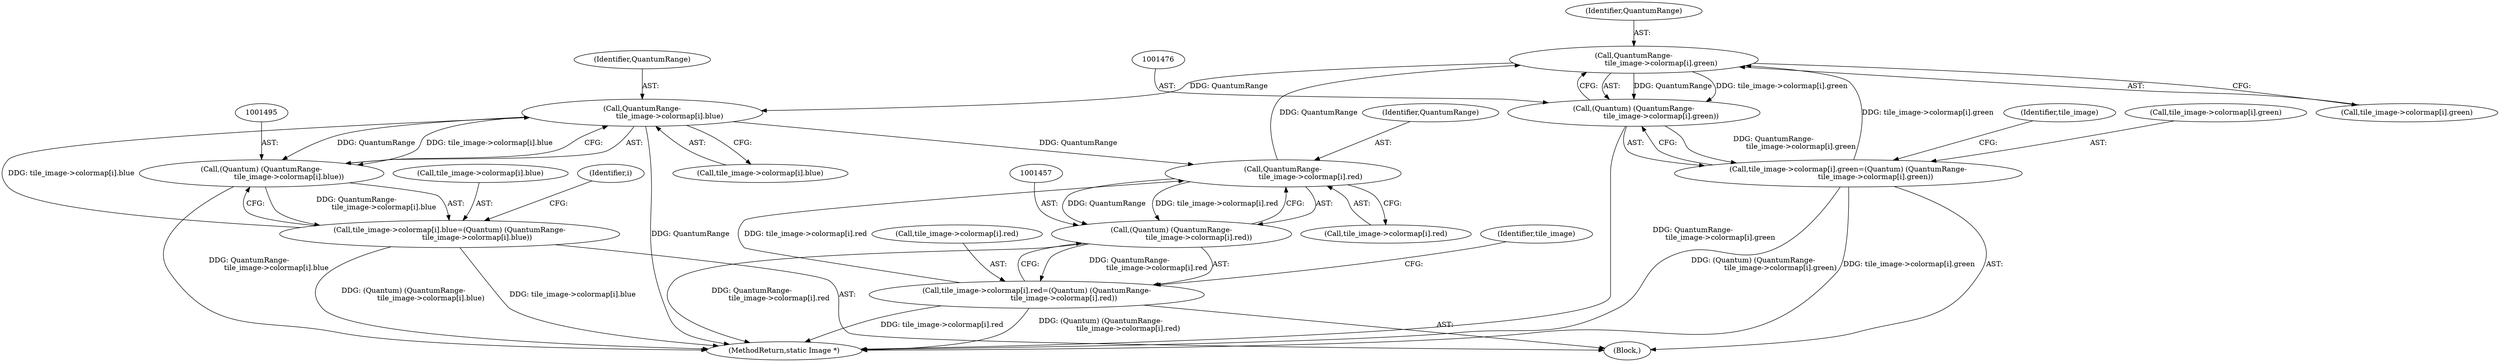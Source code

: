 digraph "0_ImageMagick_afa878a689870c28b6994ecf3bb8dbfb2b76d135@array" {
"1001477" [label="(Call,QuantumRange-\n                        tile_image->colormap[i].green)"];
"1001458" [label="(Call,QuantumRange-\n                        tile_image->colormap[i].red)"];
"1001496" [label="(Call,QuantumRange-\n                        tile_image->colormap[i].blue)"];
"1001477" [label="(Call,QuantumRange-\n                        tile_image->colormap[i].green)"];
"1001467" [label="(Call,tile_image->colormap[i].green=(Quantum) (QuantumRange-\n                        tile_image->colormap[i].green))"];
"1001475" [label="(Call,(Quantum) (QuantumRange-\n                        tile_image->colormap[i].green))"];
"1001486" [label="(Call,tile_image->colormap[i].blue=(Quantum) (QuantumRange-\n                        tile_image->colormap[i].blue))"];
"1001494" [label="(Call,(Quantum) (QuantumRange-\n                        tile_image->colormap[i].blue))"];
"1001448" [label="(Call,tile_image->colormap[i].red=(Quantum) (QuantumRange-\n                        tile_image->colormap[i].red))"];
"1001456" [label="(Call,(Quantum) (QuantumRange-\n                        tile_image->colormap[i].red))"];
"1001447" [label="(Block,)"];
"1001490" [label="(Identifier,tile_image)"];
"1001496" [label="(Call,QuantumRange-\n                        tile_image->colormap[i].blue)"];
"1001478" [label="(Identifier,QuantumRange)"];
"1001486" [label="(Call,tile_image->colormap[i].blue=(Quantum) (QuantumRange-\n                        tile_image->colormap[i].blue))"];
"1001448" [label="(Call,tile_image->colormap[i].red=(Quantum) (QuantumRange-\n                        tile_image->colormap[i].red))"];
"1001458" [label="(Call,QuantumRange-\n                        tile_image->colormap[i].red)"];
"1001449" [label="(Call,tile_image->colormap[i].red)"];
"1002647" [label="(MethodReturn,static Image *)"];
"1001459" [label="(Identifier,QuantumRange)"];
"1001456" [label="(Call,(Quantum) (QuantumRange-\n                        tile_image->colormap[i].red))"];
"1001475" [label="(Call,(Quantum) (QuantumRange-\n                        tile_image->colormap[i].green))"];
"1001494" [label="(Call,(Quantum) (QuantumRange-\n                        tile_image->colormap[i].blue))"];
"1001479" [label="(Call,tile_image->colormap[i].green)"];
"1001487" [label="(Call,tile_image->colormap[i].blue)"];
"1001446" [label="(Identifier,i)"];
"1001497" [label="(Identifier,QuantumRange)"];
"1001477" [label="(Call,QuantumRange-\n                        tile_image->colormap[i].green)"];
"1001467" [label="(Call,tile_image->colormap[i].green=(Quantum) (QuantumRange-\n                        tile_image->colormap[i].green))"];
"1001498" [label="(Call,tile_image->colormap[i].blue)"];
"1001471" [label="(Identifier,tile_image)"];
"1001460" [label="(Call,tile_image->colormap[i].red)"];
"1001468" [label="(Call,tile_image->colormap[i].green)"];
"1001477" -> "1001475"  [label="AST: "];
"1001477" -> "1001479"  [label="CFG: "];
"1001478" -> "1001477"  [label="AST: "];
"1001479" -> "1001477"  [label="AST: "];
"1001475" -> "1001477"  [label="CFG: "];
"1001477" -> "1001475"  [label="DDG: QuantumRange"];
"1001477" -> "1001475"  [label="DDG: tile_image->colormap[i].green"];
"1001458" -> "1001477"  [label="DDG: QuantumRange"];
"1001467" -> "1001477"  [label="DDG: tile_image->colormap[i].green"];
"1001477" -> "1001496"  [label="DDG: QuantumRange"];
"1001458" -> "1001456"  [label="AST: "];
"1001458" -> "1001460"  [label="CFG: "];
"1001459" -> "1001458"  [label="AST: "];
"1001460" -> "1001458"  [label="AST: "];
"1001456" -> "1001458"  [label="CFG: "];
"1001458" -> "1001456"  [label="DDG: QuantumRange"];
"1001458" -> "1001456"  [label="DDG: tile_image->colormap[i].red"];
"1001496" -> "1001458"  [label="DDG: QuantumRange"];
"1001448" -> "1001458"  [label="DDG: tile_image->colormap[i].red"];
"1001496" -> "1001494"  [label="AST: "];
"1001496" -> "1001498"  [label="CFG: "];
"1001497" -> "1001496"  [label="AST: "];
"1001498" -> "1001496"  [label="AST: "];
"1001494" -> "1001496"  [label="CFG: "];
"1001496" -> "1002647"  [label="DDG: QuantumRange"];
"1001496" -> "1001494"  [label="DDG: QuantumRange"];
"1001496" -> "1001494"  [label="DDG: tile_image->colormap[i].blue"];
"1001486" -> "1001496"  [label="DDG: tile_image->colormap[i].blue"];
"1001467" -> "1001447"  [label="AST: "];
"1001467" -> "1001475"  [label="CFG: "];
"1001468" -> "1001467"  [label="AST: "];
"1001475" -> "1001467"  [label="AST: "];
"1001490" -> "1001467"  [label="CFG: "];
"1001467" -> "1002647"  [label="DDG: (Quantum) (QuantumRange-\n                        tile_image->colormap[i].green)"];
"1001467" -> "1002647"  [label="DDG: tile_image->colormap[i].green"];
"1001475" -> "1001467"  [label="DDG: QuantumRange-\n                        tile_image->colormap[i].green"];
"1001476" -> "1001475"  [label="AST: "];
"1001475" -> "1002647"  [label="DDG: QuantumRange-\n                        tile_image->colormap[i].green"];
"1001486" -> "1001447"  [label="AST: "];
"1001486" -> "1001494"  [label="CFG: "];
"1001487" -> "1001486"  [label="AST: "];
"1001494" -> "1001486"  [label="AST: "];
"1001446" -> "1001486"  [label="CFG: "];
"1001486" -> "1002647"  [label="DDG: tile_image->colormap[i].blue"];
"1001486" -> "1002647"  [label="DDG: (Quantum) (QuantumRange-\n                        tile_image->colormap[i].blue)"];
"1001494" -> "1001486"  [label="DDG: QuantumRange-\n                        tile_image->colormap[i].blue"];
"1001495" -> "1001494"  [label="AST: "];
"1001494" -> "1002647"  [label="DDG: QuantumRange-\n                        tile_image->colormap[i].blue"];
"1001448" -> "1001447"  [label="AST: "];
"1001448" -> "1001456"  [label="CFG: "];
"1001449" -> "1001448"  [label="AST: "];
"1001456" -> "1001448"  [label="AST: "];
"1001471" -> "1001448"  [label="CFG: "];
"1001448" -> "1002647"  [label="DDG: tile_image->colormap[i].red"];
"1001448" -> "1002647"  [label="DDG: (Quantum) (QuantumRange-\n                        tile_image->colormap[i].red)"];
"1001456" -> "1001448"  [label="DDG: QuantumRange-\n                        tile_image->colormap[i].red"];
"1001457" -> "1001456"  [label="AST: "];
"1001456" -> "1002647"  [label="DDG: QuantumRange-\n                        tile_image->colormap[i].red"];
}
